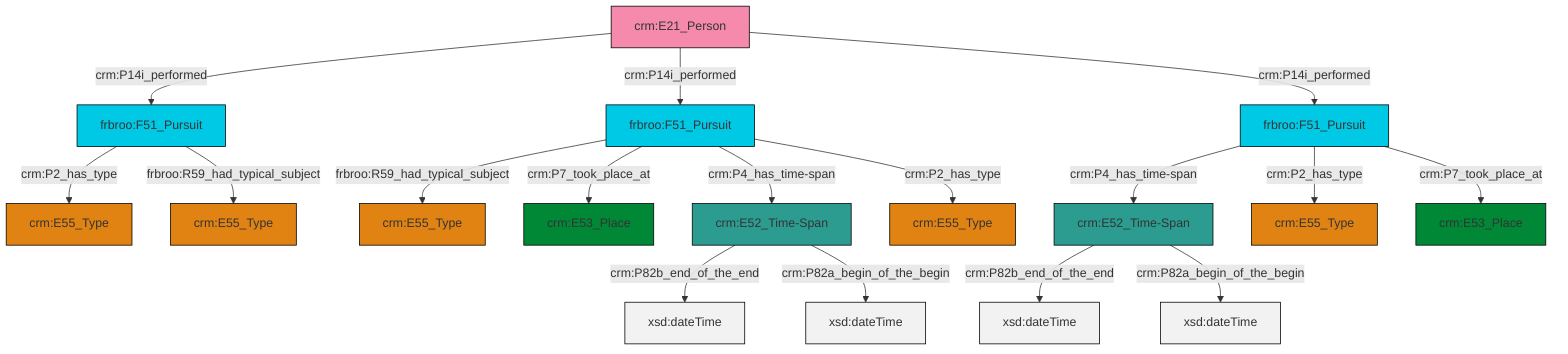 graph TD
classDef Literal fill:#f2f2f2,stroke:#000000;
classDef CRM_Entity fill:#FFFFFF,stroke:#000000;
classDef Temporal_Entity fill:#00C9E6, stroke:#000000;
classDef Type fill:#E18312, stroke:#000000;
classDef Time-Span fill:#2C9C91, stroke:#000000;
classDef Appellation fill:#FFEB7F, stroke:#000000;
classDef Place fill:#008836, stroke:#000000;
classDef Persistent_Item fill:#B266B2, stroke:#000000;
classDef Conceptual_Object fill:#FFD700, stroke:#000000;
classDef Physical_Thing fill:#D2B48C, stroke:#000000;
classDef Actor fill:#f58aad, stroke:#000000;
classDef PC_Classes fill:#4ce600, stroke:#000000;
classDef Multi fill:#cccccc,stroke:#000000;

0["crm:E21_Person"]:::Actor -->|crm:P14i_performed| 1["frbroo:F51_Pursuit"]:::Temporal_Entity
4["crm:E52_Time-Span"]:::Time-Span -->|crm:P82b_end_of_the_end| 5[xsd:dateTime]:::Literal
6["frbroo:F51_Pursuit"]:::Temporal_Entity -->|frbroo:R59_had_typical_subject| 9["crm:E55_Type"]:::Type
10["crm:E52_Time-Span"]:::Time-Span -->|crm:P82b_end_of_the_end| 11[xsd:dateTime]:::Literal
12["frbroo:F51_Pursuit"]:::Temporal_Entity -->|crm:P4_has_time-span| 4["crm:E52_Time-Span"]:::Time-Span
1["frbroo:F51_Pursuit"]:::Temporal_Entity -->|crm:P2_has_type| 16["crm:E55_Type"]:::Type
10["crm:E52_Time-Span"]:::Time-Span -->|crm:P82a_begin_of_the_begin| 19[xsd:dateTime]:::Literal
12["frbroo:F51_Pursuit"]:::Temporal_Entity -->|crm:P2_has_type| 2["crm:E55_Type"]:::Type
1["frbroo:F51_Pursuit"]:::Temporal_Entity -->|frbroo:R59_had_typical_subject| 22["crm:E55_Type"]:::Type
4["crm:E52_Time-Span"]:::Time-Span -->|crm:P82a_begin_of_the_begin| 23[xsd:dateTime]:::Literal
6["frbroo:F51_Pursuit"]:::Temporal_Entity -->|crm:P7_took_place_at| 14["crm:E53_Place"]:::Place
12["frbroo:F51_Pursuit"]:::Temporal_Entity -->|crm:P7_took_place_at| 30["crm:E53_Place"]:::Place
6["frbroo:F51_Pursuit"]:::Temporal_Entity -->|crm:P4_has_time-span| 10["crm:E52_Time-Span"]:::Time-Span
0["crm:E21_Person"]:::Actor -->|crm:P14i_performed| 6["frbroo:F51_Pursuit"]:::Temporal_Entity
0["crm:E21_Person"]:::Actor -->|crm:P14i_performed| 12["frbroo:F51_Pursuit"]:::Temporal_Entity
6["frbroo:F51_Pursuit"]:::Temporal_Entity -->|crm:P2_has_type| 26["crm:E55_Type"]:::Type